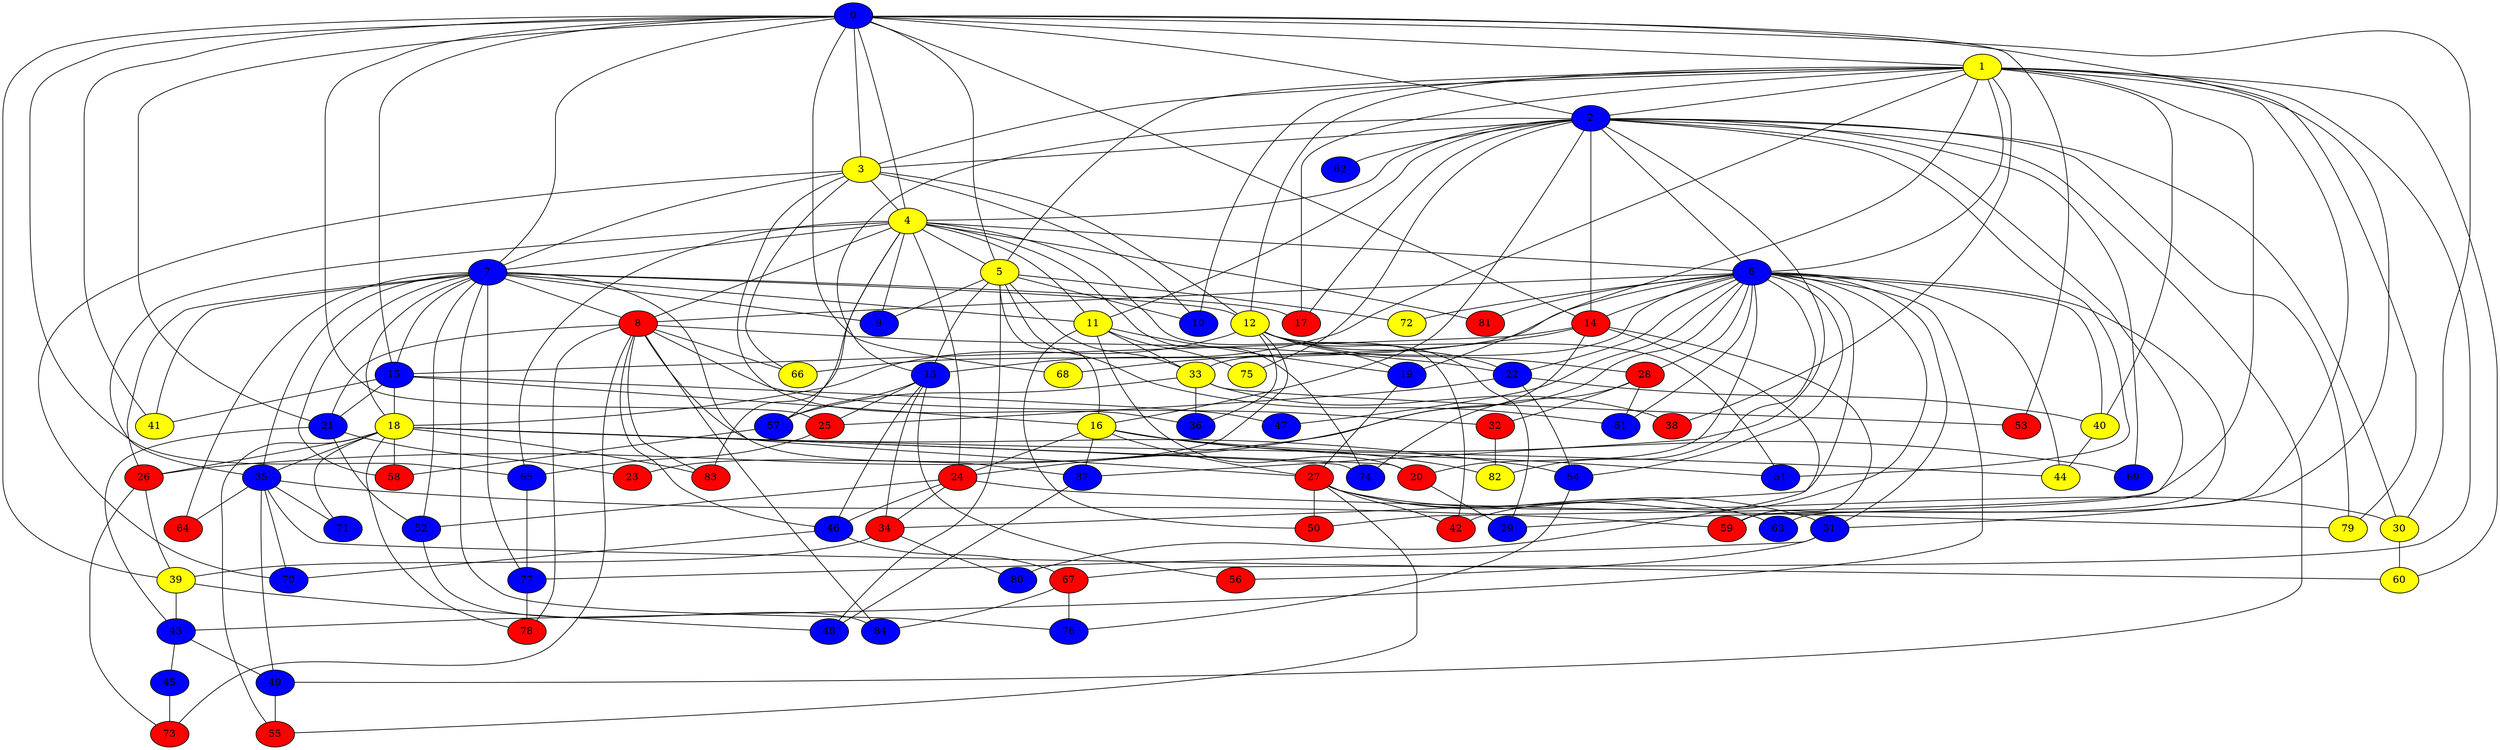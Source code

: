 graph {
0 [style = filled fillcolor = blue];
1 [style = filled fillcolor = yellow];
2 [style = filled fillcolor = blue];
3 [style = filled fillcolor = yellow];
4 [style = filled fillcolor = yellow];
5 [style = filled fillcolor = yellow];
6 [style = filled fillcolor = blue];
7 [style = filled fillcolor = blue];
8 [style = filled fillcolor = red];
9 [style = filled fillcolor = blue];
10 [style = filled fillcolor = blue];
11 [style = filled fillcolor = yellow];
12 [style = filled fillcolor = yellow];
13 [style = filled fillcolor = blue];
14 [style = filled fillcolor = red];
15 [style = filled fillcolor = blue];
16 [style = filled fillcolor = yellow];
17 [style = filled fillcolor = red];
18 [style = filled fillcolor = yellow];
19 [style = filled fillcolor = blue];
20 [style = filled fillcolor = red];
21 [style = filled fillcolor = blue];
22 [style = filled fillcolor = blue];
23 [style = filled fillcolor = red];
24 [style = filled fillcolor = red];
25 [style = filled fillcolor = red];
26 [style = filled fillcolor = red];
27 [style = filled fillcolor = red];
28 [style = filled fillcolor = red];
29 [style = filled fillcolor = blue];
30 [style = filled fillcolor = yellow];
31 [style = filled fillcolor = blue];
32 [style = filled fillcolor = red];
33 [style = filled fillcolor = yellow];
34 [style = filled fillcolor = red];
35 [style = filled fillcolor = blue];
36 [style = filled fillcolor = blue];
37 [style = filled fillcolor = blue];
38 [style = filled fillcolor = red];
39 [style = filled fillcolor = yellow];
40 [style = filled fillcolor = yellow];
41 [style = filled fillcolor = yellow];
42 [style = filled fillcolor = red];
43 [style = filled fillcolor = blue];
44 [style = filled fillcolor = yellow];
45 [style = filled fillcolor = blue];
46 [style = filled fillcolor = blue];
47 [style = filled fillcolor = blue];
48 [style = filled fillcolor = blue];
49 [style = filled fillcolor = blue];
50 [style = filled fillcolor = red];
51 [style = filled fillcolor = blue];
52 [style = filled fillcolor = blue];
53 [style = filled fillcolor = red];
54 [style = filled fillcolor = blue];
55 [style = filled fillcolor = red];
56 [style = filled fillcolor = red];
57 [style = filled fillcolor = blue];
58 [style = filled fillcolor = red];
59 [style = filled fillcolor = red];
60 [style = filled fillcolor = yellow];
61 [style = filled fillcolor = blue];
62 [style = filled fillcolor = blue];
63 [style = filled fillcolor = blue];
64 [style = filled fillcolor = red];
65 [style = filled fillcolor = blue];
66 [style = filled fillcolor = yellow];
67 [style = filled fillcolor = red];
68 [style = filled fillcolor = yellow];
69 [style = filled fillcolor = blue];
70 [style = filled fillcolor = blue];
71 [style = filled fillcolor = blue];
72 [style = filled fillcolor = yellow];
73 [style = filled fillcolor = red];
74 [style = filled fillcolor = blue];
75 [style = filled fillcolor = yellow];
76 [style = filled fillcolor = blue];
77 [style = filled fillcolor = blue];
78 [style = filled fillcolor = red];
79 [style = filled fillcolor = yellow];
80 [style = filled fillcolor = blue];
81 [style = filled fillcolor = red];
82 [style = filled fillcolor = yellow];
83 [style = filled fillcolor = red];
84 [style = filled fillcolor = blue];
0 -- 1;
0 -- 3;
0 -- 2;
0 -- 4;
0 -- 5;
0 -- 7;
0 -- 14;
0 -- 15;
0 -- 21;
0 -- 25;
0 -- 30;
0 -- 31;
0 -- 39;
0 -- 41;
0 -- 53;
0 -- 65;
0 -- 68;
1 -- 2;
1 -- 3;
1 -- 5;
1 -- 6;
1 -- 10;
1 -- 12;
1 -- 13;
1 -- 17;
1 -- 19;
1 -- 38;
1 -- 40;
1 -- 50;
1 -- 60;
1 -- 63;
1 -- 67;
1 -- 79;
2 -- 3;
2 -- 4;
2 -- 6;
2 -- 11;
2 -- 13;
2 -- 14;
2 -- 16;
2 -- 17;
2 -- 29;
2 -- 30;
2 -- 37;
2 -- 49;
2 -- 51;
2 -- 62;
2 -- 69;
2 -- 75;
2 -- 79;
3 -- 4;
3 -- 7;
3 -- 10;
3 -- 12;
3 -- 36;
3 -- 66;
3 -- 70;
4 -- 5;
4 -- 6;
4 -- 7;
4 -- 8;
4 -- 9;
4 -- 11;
4 -- 24;
4 -- 35;
4 -- 42;
4 -- 57;
4 -- 65;
4 -- 74;
4 -- 81;
4 -- 83;
5 -- 9;
5 -- 10;
5 -- 13;
5 -- 16;
5 -- 33;
5 -- 48;
5 -- 61;
5 -- 72;
6 -- 8;
6 -- 14;
6 -- 20;
6 -- 22;
6 -- 26;
6 -- 28;
6 -- 31;
6 -- 33;
6 -- 34;
6 -- 40;
6 -- 42;
6 -- 43;
6 -- 44;
6 -- 47;
6 -- 54;
6 -- 59;
6 -- 61;
6 -- 66;
6 -- 72;
6 -- 81;
6 -- 82;
7 -- 8;
7 -- 9;
7 -- 11;
7 -- 12;
7 -- 15;
7 -- 17;
7 -- 18;
7 -- 26;
7 -- 35;
7 -- 37;
7 -- 41;
7 -- 52;
7 -- 58;
7 -- 64;
7 -- 76;
7 -- 77;
8 -- 21;
8 -- 22;
8 -- 27;
8 -- 32;
8 -- 46;
8 -- 66;
8 -- 73;
8 -- 78;
8 -- 83;
8 -- 84;
11 -- 19;
11 -- 20;
11 -- 33;
11 -- 50;
11 -- 75;
12 -- 18;
12 -- 19;
12 -- 22;
12 -- 23;
12 -- 28;
12 -- 29;
12 -- 36;
12 -- 51;
13 -- 25;
13 -- 34;
13 -- 46;
13 -- 56;
13 -- 57;
14 -- 15;
14 -- 24;
14 -- 59;
14 -- 68;
14 -- 80;
15 -- 16;
15 -- 18;
15 -- 21;
15 -- 41;
15 -- 47;
16 -- 24;
16 -- 27;
16 -- 37;
16 -- 51;
16 -- 69;
16 -- 82;
18 -- 20;
18 -- 26;
18 -- 35;
18 -- 44;
18 -- 54;
18 -- 55;
18 -- 58;
18 -- 71;
18 -- 74;
18 -- 78;
18 -- 83;
19 -- 27;
20 -- 29;
21 -- 23;
21 -- 43;
21 -- 52;
22 -- 25;
22 -- 40;
22 -- 54;
24 -- 34;
24 -- 46;
24 -- 52;
24 -- 79;
25 -- 65;
26 -- 39;
26 -- 73;
27 -- 30;
27 -- 31;
27 -- 42;
27 -- 50;
27 -- 55;
27 -- 63;
28 -- 32;
28 -- 61;
28 -- 74;
30 -- 60;
31 -- 56;
31 -- 77;
32 -- 82;
33 -- 36;
33 -- 38;
33 -- 53;
33 -- 57;
34 -- 39;
34 -- 80;
35 -- 49;
35 -- 59;
35 -- 60;
35 -- 64;
35 -- 70;
35 -- 71;
37 -- 48;
39 -- 43;
39 -- 48;
40 -- 44;
43 -- 45;
43 -- 49;
45 -- 73;
46 -- 67;
46 -- 70;
49 -- 55;
52 -- 84;
54 -- 76;
57 -- 58;
65 -- 77;
67 -- 76;
67 -- 84;
77 -- 78;
}
